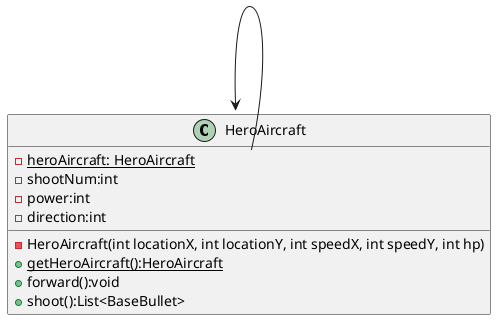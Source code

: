 @startuml
'https://plantuml.com/class-diagram

class HeroAircraft {
    - {static} heroAircraft: HeroAircraft
    - shootNum:int
    - power:int
    - direction:int
    - HeroAircraft(int locationX, int locationY, int speedX, int speedY, int hp)
    + {static} getHeroAircraft():HeroAircraft
    + forward():void
    + shoot():List<BaseBullet>
}


HeroAircraft::heroAircraft --> HeroAircraft

@enduml